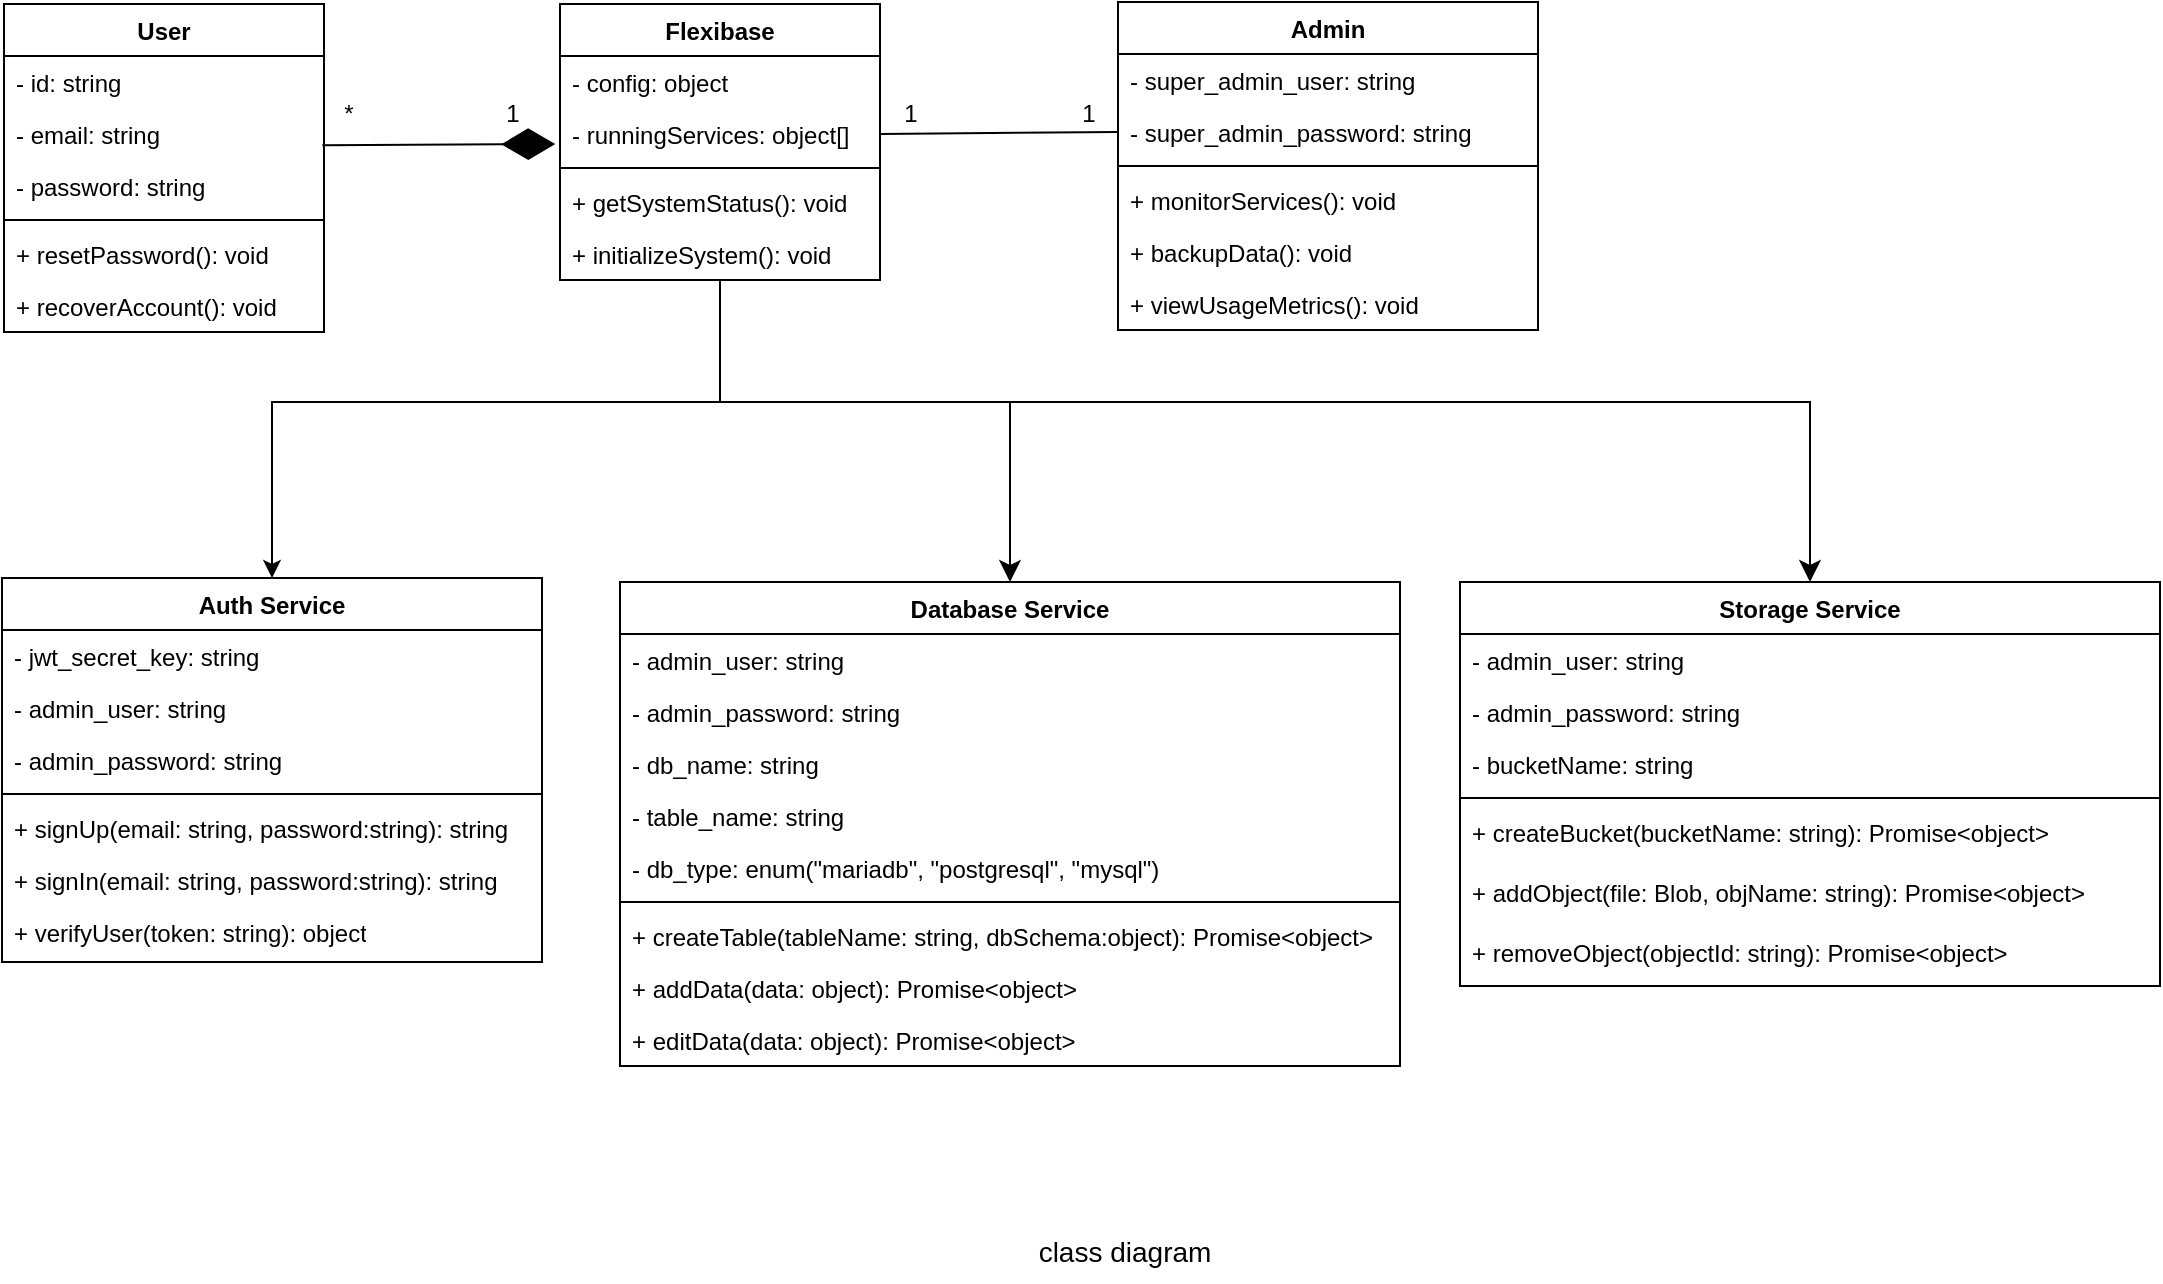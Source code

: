 <mxfile version="24.8.1">
  <diagram name="Page-1" id="yiRx-Qkvr1-sbgVts9H9">
    <mxGraphModel dx="1313" dy="761" grid="1" gridSize="10" guides="1" tooltips="1" connect="1" arrows="1" fold="1" page="1" pageScale="1" pageWidth="1169" pageHeight="827" math="0" shadow="0">
      <root>
        <mxCell id="0" />
        <mxCell id="1" parent="0" />
        <mxCell id="opUPb0PNc_qECVjf1fpA-29" style="edgeStyle=orthogonalEdgeStyle;rounded=0;orthogonalLoop=1;jettySize=auto;html=1;entryX=0.5;entryY=0;entryDx=0;entryDy=0;" parent="1" target="opUPb0PNc_qECVjf1fpA-17" edge="1">
          <mxGeometry relative="1" as="geometry">
            <mxPoint x="239" y="310" as="targetPoint" />
            <Array as="points">
              <mxPoint x="380" y="280" />
              <mxPoint x="176" y="280" />
            </Array>
            <mxPoint x="400" y="280" as="sourcePoint" />
          </mxGeometry>
        </mxCell>
        <mxCell id="opUPb0PNc_qECVjf1fpA-17" value="Auth Service" style="swimlane;fontStyle=1;align=center;verticalAlign=top;childLayout=stackLayout;horizontal=1;startSize=26;horizontalStack=0;resizeParent=1;resizeParentMax=0;resizeLast=0;collapsible=1;marginBottom=0;whiteSpace=wrap;html=1;" parent="1" vertex="1">
          <mxGeometry x="41" y="368" width="270" height="192" as="geometry" />
        </mxCell>
        <mxCell id="opUPb0PNc_qECVjf1fpA-18" value="- jwt_secret_key: string" style="text;strokeColor=none;fillColor=none;align=left;verticalAlign=top;spacingLeft=4;spacingRight=4;overflow=hidden;rotatable=0;points=[[0,0.5],[1,0.5]];portConstraint=eastwest;whiteSpace=wrap;html=1;" parent="opUPb0PNc_qECVjf1fpA-17" vertex="1">
          <mxGeometry y="26" width="270" height="26" as="geometry" />
        </mxCell>
        <mxCell id="R-NmBOeUY7IuvYJ7BZHV-11" value="- admin_user: string" style="text;strokeColor=none;fillColor=none;align=left;verticalAlign=top;spacingLeft=4;spacingRight=4;overflow=hidden;rotatable=0;points=[[0,0.5],[1,0.5]];portConstraint=eastwest;whiteSpace=wrap;html=1;" vertex="1" parent="opUPb0PNc_qECVjf1fpA-17">
          <mxGeometry y="52" width="270" height="26" as="geometry" />
        </mxCell>
        <mxCell id="R-NmBOeUY7IuvYJ7BZHV-12" value="- admin_password: string" style="text;strokeColor=none;fillColor=none;align=left;verticalAlign=top;spacingLeft=4;spacingRight=4;overflow=hidden;rotatable=0;points=[[0,0.5],[1,0.5]];portConstraint=eastwest;whiteSpace=wrap;html=1;" vertex="1" parent="opUPb0PNc_qECVjf1fpA-17">
          <mxGeometry y="78" width="270" height="26" as="geometry" />
        </mxCell>
        <mxCell id="opUPb0PNc_qECVjf1fpA-19" value="" style="line;strokeWidth=1;fillColor=none;align=left;verticalAlign=middle;spacingTop=-1;spacingLeft=3;spacingRight=3;rotatable=0;labelPosition=right;points=[];portConstraint=eastwest;strokeColor=inherit;" parent="opUPb0PNc_qECVjf1fpA-17" vertex="1">
          <mxGeometry y="104" width="270" height="8" as="geometry" />
        </mxCell>
        <mxCell id="opUPb0PNc_qECVjf1fpA-43" value="+ signUp(email: string, password:string): string" style="text;strokeColor=none;fillColor=none;align=left;verticalAlign=top;spacingLeft=4;spacingRight=4;overflow=hidden;rotatable=0;points=[[0,0.5],[1,0.5]];portConstraint=eastwest;whiteSpace=wrap;html=1;" parent="opUPb0PNc_qECVjf1fpA-17" vertex="1">
          <mxGeometry y="112" width="270" height="26" as="geometry" />
        </mxCell>
        <mxCell id="opUPb0PNc_qECVjf1fpA-44" value="+ signIn(email: string, password:string): string" style="text;strokeColor=none;fillColor=none;align=left;verticalAlign=top;spacingLeft=4;spacingRight=4;overflow=hidden;rotatable=0;points=[[0,0.5],[1,0.5]];portConstraint=eastwest;whiteSpace=wrap;html=1;" parent="opUPb0PNc_qECVjf1fpA-17" vertex="1">
          <mxGeometry y="138" width="270" height="26" as="geometry" />
        </mxCell>
        <mxCell id="opUPb0PNc_qECVjf1fpA-20" value="+ verifyUser(token: string): object" style="text;strokeColor=none;fillColor=none;align=left;verticalAlign=top;spacingLeft=4;spacingRight=4;overflow=hidden;rotatable=0;points=[[0,0.5],[1,0.5]];portConstraint=eastwest;whiteSpace=wrap;html=1;" parent="opUPb0PNc_qECVjf1fpA-17" vertex="1">
          <mxGeometry y="164" width="270" height="28" as="geometry" />
        </mxCell>
        <mxCell id="opUPb0PNc_qECVjf1fpA-21" value="Database Service" style="swimlane;fontStyle=1;align=center;verticalAlign=top;childLayout=stackLayout;horizontal=1;startSize=26;horizontalStack=0;resizeParent=1;resizeParentMax=0;resizeLast=0;collapsible=1;marginBottom=0;whiteSpace=wrap;html=1;" parent="1" vertex="1">
          <mxGeometry x="350" y="370" width="390" height="242" as="geometry">
            <mxRectangle x="350" y="320" width="140" height="30" as="alternateBounds" />
          </mxGeometry>
        </mxCell>
        <mxCell id="R-NmBOeUY7IuvYJ7BZHV-14" value="- admin_user: string" style="text;strokeColor=none;fillColor=none;align=left;verticalAlign=top;spacingLeft=4;spacingRight=4;overflow=hidden;rotatable=0;points=[[0,0.5],[1,0.5]];portConstraint=eastwest;whiteSpace=wrap;html=1;" vertex="1" parent="opUPb0PNc_qECVjf1fpA-21">
          <mxGeometry y="26" width="390" height="26" as="geometry" />
        </mxCell>
        <mxCell id="R-NmBOeUY7IuvYJ7BZHV-13" value="- admin_password: string" style="text;strokeColor=none;fillColor=none;align=left;verticalAlign=top;spacingLeft=4;spacingRight=4;overflow=hidden;rotatable=0;points=[[0,0.5],[1,0.5]];portConstraint=eastwest;whiteSpace=wrap;html=1;" vertex="1" parent="opUPb0PNc_qECVjf1fpA-21">
          <mxGeometry y="52" width="390" height="26" as="geometry" />
        </mxCell>
        <mxCell id="opUPb0PNc_qECVjf1fpA-22" value="- db_name: string" style="text;strokeColor=none;fillColor=none;align=left;verticalAlign=top;spacingLeft=4;spacingRight=4;overflow=hidden;rotatable=0;points=[[0,0.5],[1,0.5]];portConstraint=eastwest;whiteSpace=wrap;html=1;" parent="opUPb0PNc_qECVjf1fpA-21" vertex="1">
          <mxGeometry y="78" width="390" height="26" as="geometry" />
        </mxCell>
        <mxCell id="opUPb0PNc_qECVjf1fpA-45" value="- table_name: string" style="text;strokeColor=none;fillColor=none;align=left;verticalAlign=top;spacingLeft=4;spacingRight=4;overflow=hidden;rotatable=0;points=[[0,0.5],[1,0.5]];portConstraint=eastwest;whiteSpace=wrap;html=1;" parent="opUPb0PNc_qECVjf1fpA-21" vertex="1">
          <mxGeometry y="104" width="390" height="26" as="geometry" />
        </mxCell>
        <mxCell id="opUPb0PNc_qECVjf1fpA-46" value="- db_type: enum(&quot;mariadb&quot;, &quot;postgresql&quot;, &quot;mysql&quot;)" style="text;strokeColor=none;fillColor=none;align=left;verticalAlign=top;spacingLeft=4;spacingRight=4;overflow=hidden;rotatable=0;points=[[0,0.5],[1,0.5]];portConstraint=eastwest;whiteSpace=wrap;html=1;" parent="opUPb0PNc_qECVjf1fpA-21" vertex="1">
          <mxGeometry y="130" width="390" height="26" as="geometry" />
        </mxCell>
        <mxCell id="opUPb0PNc_qECVjf1fpA-23" value="" style="line;strokeWidth=1;fillColor=none;align=left;verticalAlign=middle;spacingTop=-1;spacingLeft=3;spacingRight=3;rotatable=0;labelPosition=right;points=[];portConstraint=eastwest;strokeColor=inherit;" parent="opUPb0PNc_qECVjf1fpA-21" vertex="1">
          <mxGeometry y="156" width="390" height="8" as="geometry" />
        </mxCell>
        <mxCell id="R-NmBOeUY7IuvYJ7BZHV-1" value="+ createTable(tableName: string, dbSchema:object): Promise&amp;lt;object&amp;gt;" style="text;strokeColor=none;fillColor=none;align=left;verticalAlign=top;spacingLeft=4;spacingRight=4;overflow=hidden;rotatable=0;points=[[0,0.5],[1,0.5]];portConstraint=eastwest;whiteSpace=wrap;html=1;" vertex="1" parent="opUPb0PNc_qECVjf1fpA-21">
          <mxGeometry y="164" width="390" height="26" as="geometry" />
        </mxCell>
        <mxCell id="opUPb0PNc_qECVjf1fpA-24" value="+ addData(data: object): Promise&amp;lt;object&amp;gt;" style="text;strokeColor=none;fillColor=none;align=left;verticalAlign=top;spacingLeft=4;spacingRight=4;overflow=hidden;rotatable=0;points=[[0,0.5],[1,0.5]];portConstraint=eastwest;whiteSpace=wrap;html=1;" parent="opUPb0PNc_qECVjf1fpA-21" vertex="1">
          <mxGeometry y="190" width="390" height="26" as="geometry" />
        </mxCell>
        <mxCell id="R-NmBOeUY7IuvYJ7BZHV-2" value="+ editData(data: object): Promise&amp;lt;object&amp;gt;" style="text;strokeColor=none;fillColor=none;align=left;verticalAlign=top;spacingLeft=4;spacingRight=4;overflow=hidden;rotatable=0;points=[[0,0.5],[1,0.5]];portConstraint=eastwest;whiteSpace=wrap;html=1;" vertex="1" parent="opUPb0PNc_qECVjf1fpA-21">
          <mxGeometry y="216" width="390" height="26" as="geometry" />
        </mxCell>
        <mxCell id="opUPb0PNc_qECVjf1fpA-25" value="Storage Service" style="swimlane;fontStyle=1;align=center;verticalAlign=top;childLayout=stackLayout;horizontal=1;startSize=26;horizontalStack=0;resizeParent=1;resizeParentMax=0;resizeLast=0;collapsible=1;marginBottom=0;whiteSpace=wrap;html=1;" parent="1" vertex="1">
          <mxGeometry x="770" y="370" width="350" height="202" as="geometry" />
        </mxCell>
        <mxCell id="R-NmBOeUY7IuvYJ7BZHV-21" value="- admin_user: string" style="text;strokeColor=none;fillColor=none;align=left;verticalAlign=top;spacingLeft=4;spacingRight=4;overflow=hidden;rotatable=0;points=[[0,0.5],[1,0.5]];portConstraint=eastwest;whiteSpace=wrap;html=1;" vertex="1" parent="opUPb0PNc_qECVjf1fpA-25">
          <mxGeometry y="26" width="350" height="26" as="geometry" />
        </mxCell>
        <mxCell id="R-NmBOeUY7IuvYJ7BZHV-22" value="- admin_password: string" style="text;strokeColor=none;fillColor=none;align=left;verticalAlign=top;spacingLeft=4;spacingRight=4;overflow=hidden;rotatable=0;points=[[0,0.5],[1,0.5]];portConstraint=eastwest;whiteSpace=wrap;html=1;" vertex="1" parent="opUPb0PNc_qECVjf1fpA-25">
          <mxGeometry y="52" width="350" height="26" as="geometry" />
        </mxCell>
        <mxCell id="opUPb0PNc_qECVjf1fpA-26" value="- bucketName: string" style="text;strokeColor=none;fillColor=none;align=left;verticalAlign=top;spacingLeft=4;spacingRight=4;overflow=hidden;rotatable=0;points=[[0,0.5],[1,0.5]];portConstraint=eastwest;whiteSpace=wrap;html=1;" parent="opUPb0PNc_qECVjf1fpA-25" vertex="1">
          <mxGeometry y="78" width="350" height="26" as="geometry" />
        </mxCell>
        <mxCell id="opUPb0PNc_qECVjf1fpA-27" value="" style="line;strokeWidth=1;fillColor=none;align=left;verticalAlign=middle;spacingTop=-1;spacingLeft=3;spacingRight=3;rotatable=0;labelPosition=right;points=[];portConstraint=eastwest;strokeColor=inherit;" parent="opUPb0PNc_qECVjf1fpA-25" vertex="1">
          <mxGeometry y="104" width="350" height="8" as="geometry" />
        </mxCell>
        <mxCell id="R-NmBOeUY7IuvYJ7BZHV-4" value="+ createBucket(bucketName: string): Promise&amp;lt;object&amp;gt;" style="text;strokeColor=none;fillColor=none;align=left;verticalAlign=top;spacingLeft=4;spacingRight=4;overflow=hidden;rotatable=0;points=[[0,0.5],[1,0.5]];portConstraint=eastwest;whiteSpace=wrap;html=1;" vertex="1" parent="opUPb0PNc_qECVjf1fpA-25">
          <mxGeometry y="112" width="350" height="30" as="geometry" />
        </mxCell>
        <mxCell id="opUPb0PNc_qECVjf1fpA-28" value="+ addObject(file: Blob, objName: string): Promise&amp;lt;object&amp;gt;" style="text;strokeColor=none;fillColor=none;align=left;verticalAlign=top;spacingLeft=4;spacingRight=4;overflow=hidden;rotatable=0;points=[[0,0.5],[1,0.5]];portConstraint=eastwest;whiteSpace=wrap;html=1;" parent="opUPb0PNc_qECVjf1fpA-25" vertex="1">
          <mxGeometry y="142" width="350" height="30" as="geometry" />
        </mxCell>
        <mxCell id="R-NmBOeUY7IuvYJ7BZHV-5" value="+ removeObject(objectId: string): Promise&amp;lt;object&amp;gt;" style="text;strokeColor=none;fillColor=none;align=left;verticalAlign=top;spacingLeft=4;spacingRight=4;overflow=hidden;rotatable=0;points=[[0,0.5],[1,0.5]];portConstraint=eastwest;whiteSpace=wrap;html=1;" vertex="1" parent="opUPb0PNc_qECVjf1fpA-25">
          <mxGeometry y="172" width="350" height="30" as="geometry" />
        </mxCell>
        <mxCell id="opUPb0PNc_qECVjf1fpA-32" value="" style="edgeStyle=segmentEdgeStyle;endArrow=classic;html=1;curved=0;rounded=0;endSize=8;startSize=8;entryX=0.5;entryY=0;entryDx=0;entryDy=0;" parent="1" target="opUPb0PNc_qECVjf1fpA-25" edge="1">
          <mxGeometry width="50" height="50" relative="1" as="geometry">
            <mxPoint x="540" y="280" as="sourcePoint" />
            <mxPoint x="620" y="220" as="targetPoint" />
            <Array as="points">
              <mxPoint x="570" y="280" />
              <mxPoint x="945" y="280" />
            </Array>
          </mxGeometry>
        </mxCell>
        <mxCell id="opUPb0PNc_qECVjf1fpA-37" value="" style="endArrow=diamondThin;endFill=1;endSize=24;html=1;rounded=0;exitX=0.995;exitY=0.715;exitDx=0;exitDy=0;exitPerimeter=0;entryX=-0.015;entryY=0.694;entryDx=0;entryDy=0;entryPerimeter=0;" parent="1" source="R-NmBOeUY7IuvYJ7BZHV-28" target="R-NmBOeUY7IuvYJ7BZHV-23" edge="1">
          <mxGeometry width="160" relative="1" as="geometry">
            <mxPoint x="250.68" y="149.654" as="sourcePoint" />
            <mxPoint x="311" y="149.79" as="targetPoint" />
          </mxGeometry>
        </mxCell>
        <mxCell id="R-NmBOeUY7IuvYJ7BZHV-3" value="" style="edgeStyle=segmentEdgeStyle;endArrow=classic;html=1;curved=0;rounded=0;endSize=8;startSize=8;entryX=0.5;entryY=0;entryDx=0;entryDy=0;exitX=0.5;exitY=1;exitDx=0;exitDy=0;" edge="1" parent="1" source="R-NmBOeUY7IuvYJ7BZHV-15" target="opUPb0PNc_qECVjf1fpA-21">
          <mxGeometry width="50" height="50" relative="1" as="geometry">
            <mxPoint x="430" y="240" as="sourcePoint" />
            <mxPoint x="540" y="220" as="targetPoint" />
            <Array as="points">
              <mxPoint x="400" y="280" />
              <mxPoint x="545" y="280" />
            </Array>
          </mxGeometry>
        </mxCell>
        <mxCell id="R-NmBOeUY7IuvYJ7BZHV-6" value="Admin" style="swimlane;fontStyle=1;align=center;verticalAlign=top;childLayout=stackLayout;horizontal=1;startSize=26;horizontalStack=0;resizeParent=1;resizeParentMax=0;resizeLast=0;collapsible=1;marginBottom=0;whiteSpace=wrap;html=1;" vertex="1" parent="1">
          <mxGeometry x="599" y="80" width="210" height="164" as="geometry" />
        </mxCell>
        <mxCell id="R-NmBOeUY7IuvYJ7BZHV-7" value="- super_admin_user: string" style="text;strokeColor=none;fillColor=none;align=left;verticalAlign=top;spacingLeft=4;spacingRight=4;overflow=hidden;rotatable=0;points=[[0,0.5],[1,0.5]];portConstraint=eastwest;whiteSpace=wrap;html=1;" vertex="1" parent="R-NmBOeUY7IuvYJ7BZHV-6">
          <mxGeometry y="26" width="210" height="26" as="geometry" />
        </mxCell>
        <mxCell id="R-NmBOeUY7IuvYJ7BZHV-10" value="- super_admin_password: string" style="text;strokeColor=none;fillColor=none;align=left;verticalAlign=top;spacingLeft=4;spacingRight=4;overflow=hidden;rotatable=0;points=[[0,0.5],[1,0.5]];portConstraint=eastwest;whiteSpace=wrap;html=1;" vertex="1" parent="R-NmBOeUY7IuvYJ7BZHV-6">
          <mxGeometry y="52" width="210" height="26" as="geometry" />
        </mxCell>
        <mxCell id="R-NmBOeUY7IuvYJ7BZHV-8" value="" style="line;strokeWidth=1;fillColor=none;align=left;verticalAlign=middle;spacingTop=-1;spacingLeft=3;spacingRight=3;rotatable=0;labelPosition=right;points=[];portConstraint=eastwest;strokeColor=inherit;" vertex="1" parent="R-NmBOeUY7IuvYJ7BZHV-6">
          <mxGeometry y="78" width="210" height="8" as="geometry" />
        </mxCell>
        <mxCell id="R-NmBOeUY7IuvYJ7BZHV-9" value="+ monitorServices(): void" style="text;strokeColor=none;fillColor=none;align=left;verticalAlign=top;spacingLeft=4;spacingRight=4;overflow=hidden;rotatable=0;points=[[0,0.5],[1,0.5]];portConstraint=eastwest;whiteSpace=wrap;html=1;" vertex="1" parent="R-NmBOeUY7IuvYJ7BZHV-6">
          <mxGeometry y="86" width="210" height="26" as="geometry" />
        </mxCell>
        <mxCell id="R-NmBOeUY7IuvYJ7BZHV-25" value="+ backupData(): void" style="text;strokeColor=none;fillColor=none;align=left;verticalAlign=top;spacingLeft=4;spacingRight=4;overflow=hidden;rotatable=0;points=[[0,0.5],[1,0.5]];portConstraint=eastwest;whiteSpace=wrap;html=1;" vertex="1" parent="R-NmBOeUY7IuvYJ7BZHV-6">
          <mxGeometry y="112" width="210" height="26" as="geometry" />
        </mxCell>
        <mxCell id="R-NmBOeUY7IuvYJ7BZHV-24" value="+ viewUsageMetrics(): void" style="text;strokeColor=none;fillColor=none;align=left;verticalAlign=top;spacingLeft=4;spacingRight=4;overflow=hidden;rotatable=0;points=[[0,0.5],[1,0.5]];portConstraint=eastwest;whiteSpace=wrap;html=1;" vertex="1" parent="R-NmBOeUY7IuvYJ7BZHV-6">
          <mxGeometry y="138" width="210" height="26" as="geometry" />
        </mxCell>
        <mxCell id="R-NmBOeUY7IuvYJ7BZHV-15" value="Flexibase" style="swimlane;fontStyle=1;align=center;verticalAlign=top;childLayout=stackLayout;horizontal=1;startSize=26;horizontalStack=0;resizeParent=1;resizeParentMax=0;resizeLast=0;collapsible=1;marginBottom=0;whiteSpace=wrap;html=1;" vertex="1" parent="1">
          <mxGeometry x="320" y="81" width="160" height="138" as="geometry" />
        </mxCell>
        <mxCell id="R-NmBOeUY7IuvYJ7BZHV-16" value="- config: object" style="text;strokeColor=none;fillColor=none;align=left;verticalAlign=top;spacingLeft=4;spacingRight=4;overflow=hidden;rotatable=0;points=[[0,0.5],[1,0.5]];portConstraint=eastwest;whiteSpace=wrap;html=1;" vertex="1" parent="R-NmBOeUY7IuvYJ7BZHV-15">
          <mxGeometry y="26" width="160" height="26" as="geometry" />
        </mxCell>
        <mxCell id="R-NmBOeUY7IuvYJ7BZHV-23" value="- runningServices: object[]" style="text;strokeColor=none;fillColor=none;align=left;verticalAlign=top;spacingLeft=4;spacingRight=4;overflow=hidden;rotatable=0;points=[[0,0.5],[1,0.5]];portConstraint=eastwest;whiteSpace=wrap;html=1;" vertex="1" parent="R-NmBOeUY7IuvYJ7BZHV-15">
          <mxGeometry y="52" width="160" height="26" as="geometry" />
        </mxCell>
        <mxCell id="R-NmBOeUY7IuvYJ7BZHV-17" value="" style="line;strokeWidth=1;fillColor=none;align=left;verticalAlign=middle;spacingTop=-1;spacingLeft=3;spacingRight=3;rotatable=0;labelPosition=right;points=[];portConstraint=eastwest;strokeColor=inherit;" vertex="1" parent="R-NmBOeUY7IuvYJ7BZHV-15">
          <mxGeometry y="78" width="160" height="8" as="geometry" />
        </mxCell>
        <mxCell id="R-NmBOeUY7IuvYJ7BZHV-20" value="+ getSystemStatus(): void" style="text;strokeColor=none;fillColor=none;align=left;verticalAlign=top;spacingLeft=4;spacingRight=4;overflow=hidden;rotatable=0;points=[[0,0.5],[1,0.5]];portConstraint=eastwest;whiteSpace=wrap;html=1;" vertex="1" parent="R-NmBOeUY7IuvYJ7BZHV-15">
          <mxGeometry y="86" width="160" height="26" as="geometry" />
        </mxCell>
        <mxCell id="R-NmBOeUY7IuvYJ7BZHV-18" value="+ initializeSystem(): void" style="text;strokeColor=none;fillColor=none;align=left;verticalAlign=top;spacingLeft=4;spacingRight=4;overflow=hidden;rotatable=0;points=[[0,0.5],[1,0.5]];portConstraint=eastwest;whiteSpace=wrap;html=1;" vertex="1" parent="R-NmBOeUY7IuvYJ7BZHV-15">
          <mxGeometry y="112" width="160" height="26" as="geometry" />
        </mxCell>
        <mxCell id="R-NmBOeUY7IuvYJ7BZHV-26" value="User" style="swimlane;fontStyle=1;align=center;verticalAlign=top;childLayout=stackLayout;horizontal=1;startSize=26;horizontalStack=0;resizeParent=1;resizeParentMax=0;resizeLast=0;collapsible=1;marginBottom=0;whiteSpace=wrap;html=1;" vertex="1" parent="1">
          <mxGeometry x="42" y="81" width="160" height="164" as="geometry" />
        </mxCell>
        <mxCell id="R-NmBOeUY7IuvYJ7BZHV-27" value="- id: string" style="text;strokeColor=none;fillColor=none;align=left;verticalAlign=top;spacingLeft=4;spacingRight=4;overflow=hidden;rotatable=0;points=[[0,0.5],[1,0.5]];portConstraint=eastwest;whiteSpace=wrap;html=1;" vertex="1" parent="R-NmBOeUY7IuvYJ7BZHV-26">
          <mxGeometry y="26" width="160" height="26" as="geometry" />
        </mxCell>
        <mxCell id="R-NmBOeUY7IuvYJ7BZHV-28" value="- email: string" style="text;strokeColor=none;fillColor=none;align=left;verticalAlign=top;spacingLeft=4;spacingRight=4;overflow=hidden;rotatable=0;points=[[0,0.5],[1,0.5]];portConstraint=eastwest;whiteSpace=wrap;html=1;" vertex="1" parent="R-NmBOeUY7IuvYJ7BZHV-26">
          <mxGeometry y="52" width="160" height="26" as="geometry" />
        </mxCell>
        <mxCell id="R-NmBOeUY7IuvYJ7BZHV-32" value="- password: string" style="text;strokeColor=none;fillColor=none;align=left;verticalAlign=top;spacingLeft=4;spacingRight=4;overflow=hidden;rotatable=0;points=[[0,0.5],[1,0.5]];portConstraint=eastwest;whiteSpace=wrap;html=1;" vertex="1" parent="R-NmBOeUY7IuvYJ7BZHV-26">
          <mxGeometry y="78" width="160" height="26" as="geometry" />
        </mxCell>
        <mxCell id="R-NmBOeUY7IuvYJ7BZHV-29" value="" style="line;strokeWidth=1;fillColor=none;align=left;verticalAlign=middle;spacingTop=-1;spacingLeft=3;spacingRight=3;rotatable=0;labelPosition=right;points=[];portConstraint=eastwest;strokeColor=inherit;" vertex="1" parent="R-NmBOeUY7IuvYJ7BZHV-26">
          <mxGeometry y="104" width="160" height="8" as="geometry" />
        </mxCell>
        <mxCell id="R-NmBOeUY7IuvYJ7BZHV-30" value="+ resetPassword(): void" style="text;strokeColor=none;fillColor=none;align=left;verticalAlign=top;spacingLeft=4;spacingRight=4;overflow=hidden;rotatable=0;points=[[0,0.5],[1,0.5]];portConstraint=eastwest;whiteSpace=wrap;html=1;" vertex="1" parent="R-NmBOeUY7IuvYJ7BZHV-26">
          <mxGeometry y="112" width="160" height="26" as="geometry" />
        </mxCell>
        <mxCell id="R-NmBOeUY7IuvYJ7BZHV-31" value="+ recoverAccount(): void" style="text;strokeColor=none;fillColor=none;align=left;verticalAlign=top;spacingLeft=4;spacingRight=4;overflow=hidden;rotatable=0;points=[[0,0.5],[1,0.5]];portConstraint=eastwest;whiteSpace=wrap;html=1;" vertex="1" parent="R-NmBOeUY7IuvYJ7BZHV-26">
          <mxGeometry y="138" width="160" height="26" as="geometry" />
        </mxCell>
        <mxCell id="R-NmBOeUY7IuvYJ7BZHV-33" value="" style="endArrow=none;html=1;rounded=0;exitX=1;exitY=0.5;exitDx=0;exitDy=0;entryX=0;entryY=0.5;entryDx=0;entryDy=0;" edge="1" parent="1" source="R-NmBOeUY7IuvYJ7BZHV-23" target="R-NmBOeUY7IuvYJ7BZHV-10">
          <mxGeometry relative="1" as="geometry">
            <mxPoint x="530" y="40" as="sourcePoint" />
            <mxPoint x="690" y="40" as="targetPoint" />
          </mxGeometry>
        </mxCell>
        <mxCell id="R-NmBOeUY7IuvYJ7BZHV-34" value="class diagram" style="text;html=1;align=center;verticalAlign=middle;resizable=0;points=[];autosize=1;strokeColor=none;fillColor=none;fontSize=14;" vertex="1" parent="1">
          <mxGeometry x="547" y="690" width="110" height="30" as="geometry" />
        </mxCell>
        <mxCell id="R-NmBOeUY7IuvYJ7BZHV-35" value="*" style="text;html=1;align=center;verticalAlign=middle;resizable=0;points=[];autosize=1;strokeColor=none;fillColor=none;" vertex="1" parent="1">
          <mxGeometry x="199" y="121" width="30" height="30" as="geometry" />
        </mxCell>
        <mxCell id="R-NmBOeUY7IuvYJ7BZHV-36" value="1" style="text;html=1;align=center;verticalAlign=middle;resizable=0;points=[];autosize=1;strokeColor=none;fillColor=none;" vertex="1" parent="1">
          <mxGeometry x="281" y="121" width="30" height="30" as="geometry" />
        </mxCell>
        <mxCell id="R-NmBOeUY7IuvYJ7BZHV-37" value="1" style="text;html=1;align=center;verticalAlign=middle;resizable=0;points=[];autosize=1;strokeColor=none;fillColor=none;" vertex="1" parent="1">
          <mxGeometry x="480" y="121" width="30" height="30" as="geometry" />
        </mxCell>
        <mxCell id="R-NmBOeUY7IuvYJ7BZHV-38" value="1" style="text;html=1;align=center;verticalAlign=middle;resizable=0;points=[];autosize=1;strokeColor=none;fillColor=none;" vertex="1" parent="1">
          <mxGeometry x="569" y="121" width="30" height="30" as="geometry" />
        </mxCell>
      </root>
    </mxGraphModel>
  </diagram>
</mxfile>
